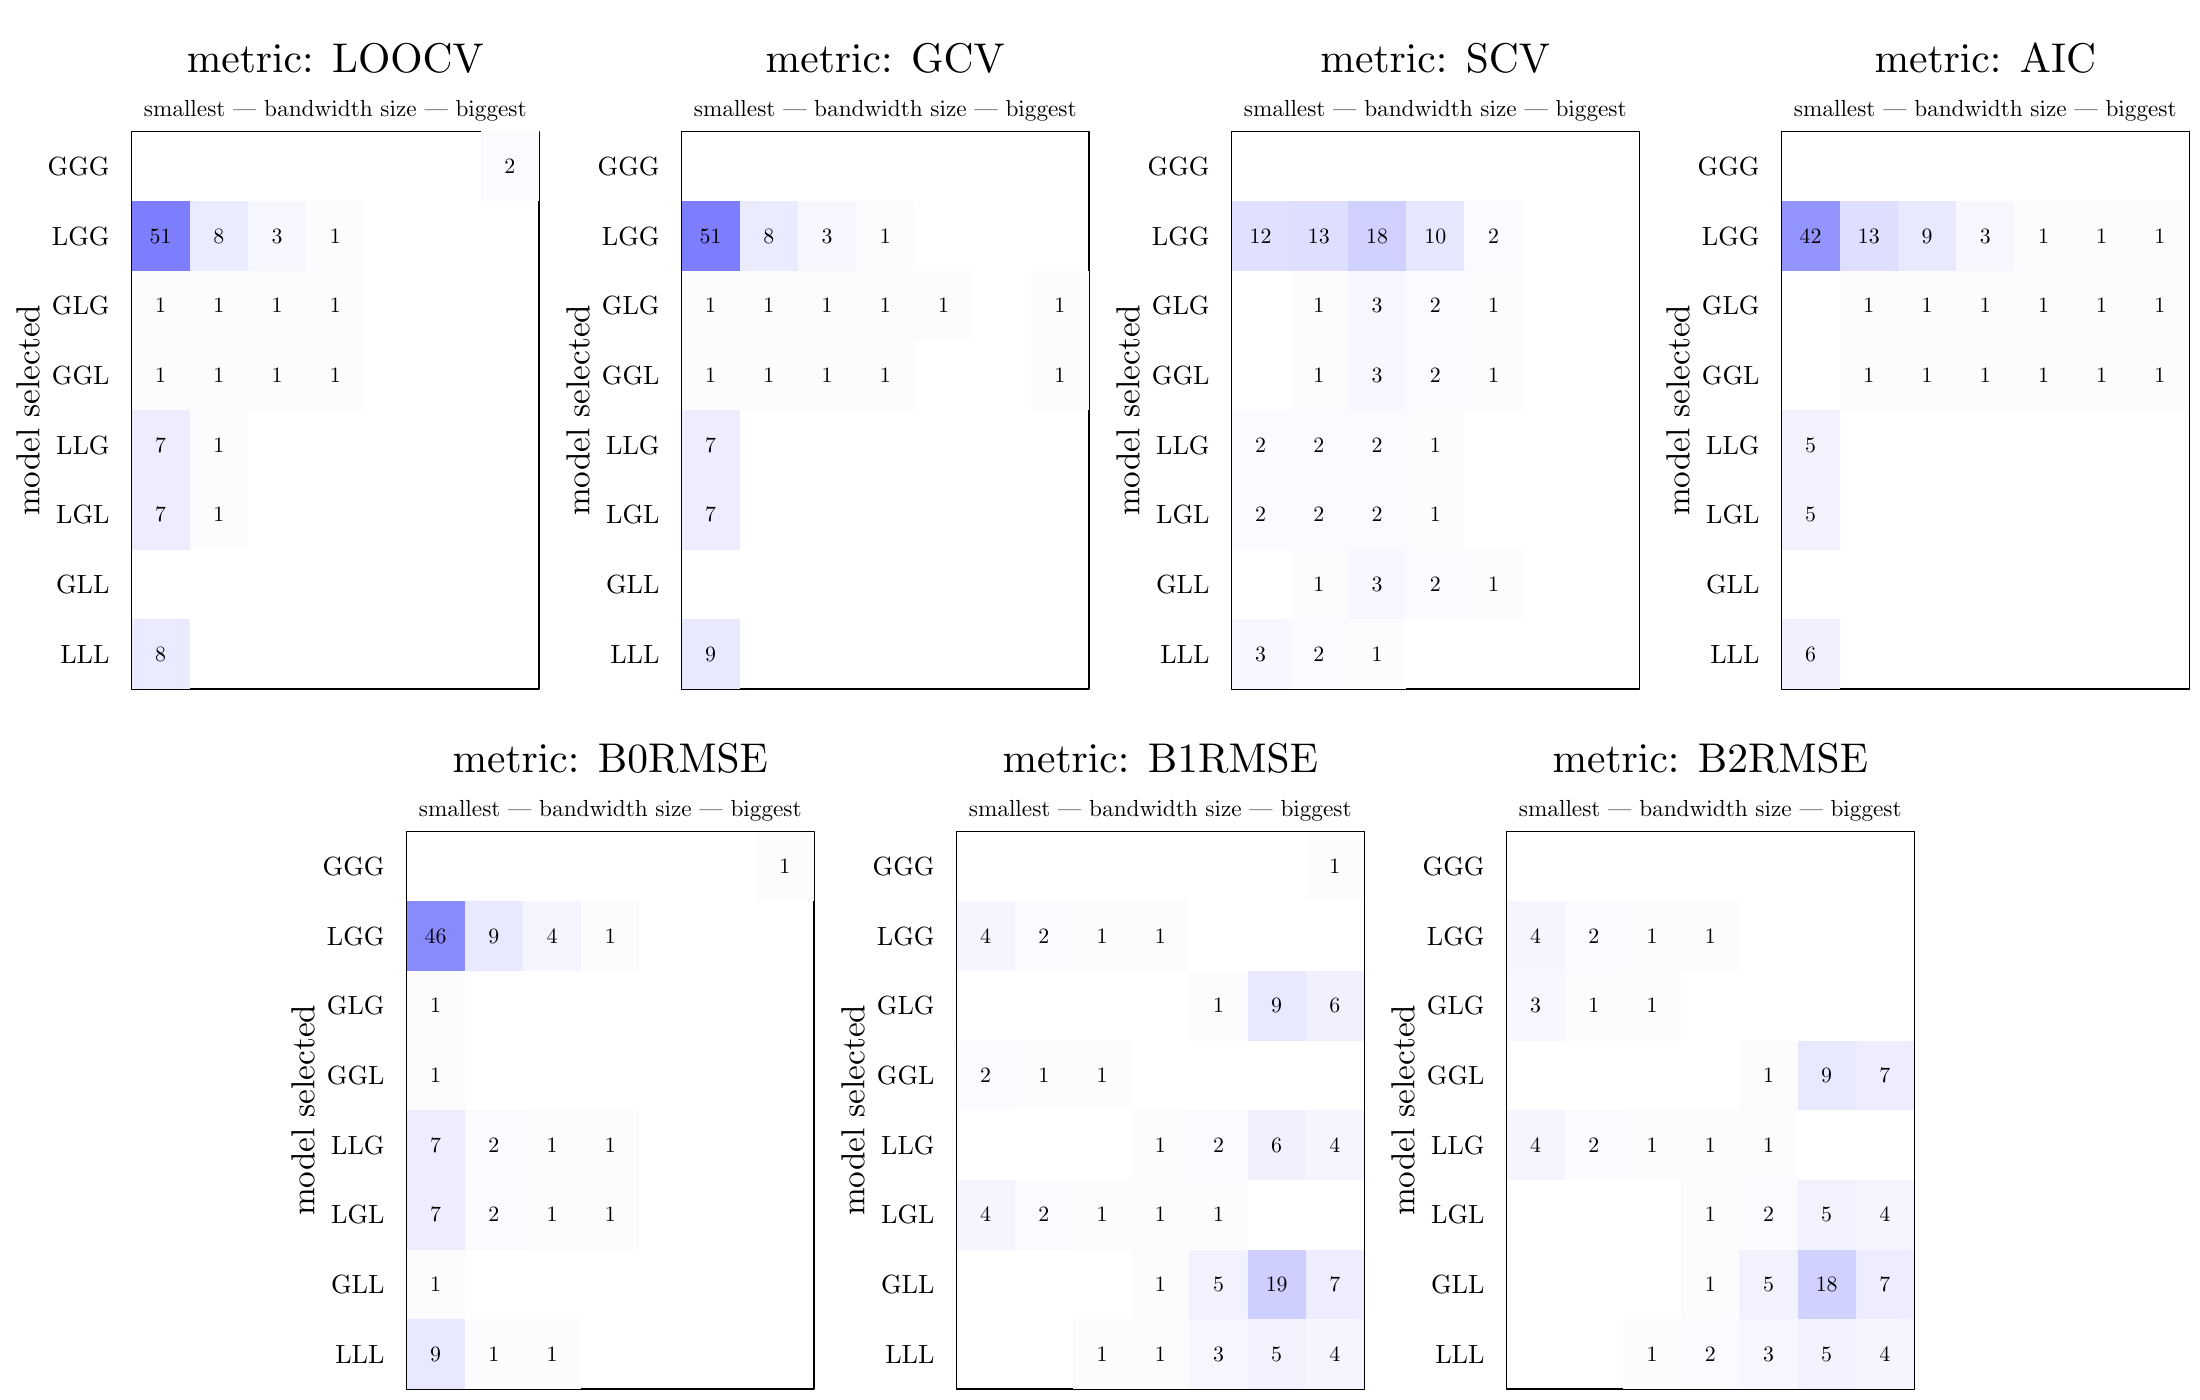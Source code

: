 % Created by tikzDevice version 0.8.1 on 2015-05-24 12:49:52
% !TEX encoding = UTF-8 Unicode
\documentclass{article}
\nonstopmode

\usepackage{tikz}

\usepackage[active,tightpage,psfixbb]{preview}

\PreviewEnvironment{pgfpicture}

\setlength\PreviewBorder{0pt}

\newcommand{\SweaveOpts}[1]{}  % do not interfere with LaTeX
\newcommand{\SweaveInput}[1]{} % because they are not real TeX commands
\newcommand{\Sexpr}[1]{}       % will only be parsed by R


%\usepackage{animate}
\usepackage[round]{natbib}
%\usepackage[nolists]{endfloat}
\usepackage[width = 5in]{geometry}
\usepackage{pdfpages, caption}
\usepackage{rotating}
\usepackage{caption, amsmath, graphicx, setspace, multirow, color, hyperref, array}
\usepackage{xcolor, colortbl}
\usepackage{arydshln}
\usepackage{caption}
\captionsetup{margin=10pt,font=small,labelfont=bf, format = hang}

\definecolor{Gray}{gray}{0.85}
\definecolor{Gray95}{gray}{0.95}
\definecolor{Gray75}{gray}{0.75}

\title{Can Conventional Measures Identify Geographically Varying Mixed Regression Relationships? A Simulation-based Analysis of Locally Weighted Regression}
\author{Aaron Swoboda}
\date{DRAFT: Do NOT Cite Without Permission}



\begin{document}

\begin{tikzpicture}[x=1pt,y=1pt]
\definecolor{fillColor}{RGB}{255,255,255}
\path[use as bounding box,fill=fillColor,fill opacity=0.00] (0,0) rectangle (794.97,505.89);
\begin{scope}
\path[clip] (  0.00,  0.00) rectangle (794.97,505.89);
\definecolor{drawColor}{RGB}{0,0,0}

\path[draw=drawColor,line width= 0.4pt,line join=round,line cap=round] ( 47.52,256.90) --
	(194.78,256.90) --
	(194.78,458.37) --
	( 47.52,458.37) --
	( 47.52,256.90);

\path[] ( 47.52,433.19) rectangle ( 68.56,458.37);
\definecolor{fillColor}{RGB}{125,125,255}

\path[fill=fillColor] ( 47.52,408.00) rectangle ( 68.56,433.19);
\definecolor{fillColor}{RGB}{252,252,255}

\path[fill=fillColor] ( 47.52,382.82) rectangle ( 68.56,408.00);

\path[fill=fillColor] ( 47.52,357.64) rectangle ( 68.56,382.82);
\definecolor{fillColor}{RGB}{237,237,255}

\path[fill=fillColor] ( 47.52,332.45) rectangle ( 68.56,357.64);

\path[fill=fillColor] ( 47.52,307.27) rectangle ( 68.56,332.45);

\path[] ( 47.52,282.09) rectangle ( 68.56,307.27);
\definecolor{fillColor}{RGB}{235,235,255}

\path[fill=fillColor] ( 47.52,256.90) rectangle ( 68.56,282.09);

\path[] ( 68.56,433.19) rectangle ( 89.59,458.37);

\path[fill=fillColor] ( 68.56,408.00) rectangle ( 89.59,433.19);
\definecolor{fillColor}{RGB}{252,252,255}

\path[fill=fillColor] ( 68.56,382.82) rectangle ( 89.59,408.00);

\path[fill=fillColor] ( 68.56,357.64) rectangle ( 89.59,382.82);

\path[fill=fillColor] ( 68.56,332.45) rectangle ( 89.59,357.64);

\path[fill=fillColor] ( 68.56,307.27) rectangle ( 89.59,332.45);

\path[] ( 68.56,282.09) rectangle ( 89.59,307.27);

\path[] ( 68.56,256.90) rectangle ( 89.59,282.09);

\path[] ( 89.59,433.19) rectangle (110.63,458.37);
\definecolor{fillColor}{RGB}{247,247,255}

\path[fill=fillColor] ( 89.59,408.00) rectangle (110.63,433.19);
\definecolor{fillColor}{RGB}{252,252,255}

\path[fill=fillColor] ( 89.59,382.82) rectangle (110.63,408.00);

\path[fill=fillColor] ( 89.59,357.64) rectangle (110.63,382.82);

\path[] ( 89.59,332.45) rectangle (110.63,357.64);

\path[] ( 89.59,307.27) rectangle (110.63,332.45);

\path[] ( 89.59,282.09) rectangle (110.63,307.27);

\path[] ( 89.59,256.90) rectangle (110.63,282.09);

\path[] (110.63,433.19) rectangle (131.67,458.37);

\path[fill=fillColor] (110.63,408.00) rectangle (131.67,433.19);

\path[fill=fillColor] (110.63,382.82) rectangle (131.67,408.00);

\path[fill=fillColor] (110.63,357.64) rectangle (131.67,382.82);

\path[] (110.63,332.45) rectangle (131.67,357.64);

\path[] (110.63,307.27) rectangle (131.67,332.45);

\path[] (110.63,282.09) rectangle (131.67,307.27);

\path[] (110.63,256.90) rectangle (131.67,282.09);

\path[] (131.67,433.19) rectangle (152.71,458.37);

\path[] (131.67,408.00) rectangle (152.71,433.19);

\path[] (131.67,382.82) rectangle (152.71,408.00);

\path[] (131.67,357.64) rectangle (152.71,382.82);

\path[] (131.67,332.45) rectangle (152.71,357.64);

\path[] (131.67,307.27) rectangle (152.71,332.45);

\path[] (131.67,282.09) rectangle (152.71,307.27);

\path[] (131.67,256.90) rectangle (152.71,282.09);

\path[] (152.71,433.19) rectangle (173.75,458.37);

\path[] (152.71,408.00) rectangle (173.75,433.19);

\path[] (152.71,382.82) rectangle (173.75,408.00);

\path[] (152.71,357.64) rectangle (173.75,382.82);

\path[] (152.71,332.45) rectangle (173.75,357.64);

\path[] (152.71,307.27) rectangle (173.75,332.45);

\path[] (152.71,282.09) rectangle (173.75,307.27);

\path[] (152.71,256.90) rectangle (173.75,282.09);
\definecolor{fillColor}{RGB}{250,250,255}

\path[fill=fillColor] (173.75,433.19) rectangle (194.78,458.37);

\path[] (173.75,408.00) rectangle (194.78,433.19);

\path[] (173.75,382.82) rectangle (194.78,408.00);

\path[] (173.75,357.64) rectangle (194.78,382.82);

\path[] (173.75,332.45) rectangle (194.78,357.64);

\path[] (173.75,307.27) rectangle (194.78,332.45);

\path[] (173.75,282.09) rectangle (194.78,307.27);

\path[] (173.75,256.90) rectangle (194.78,282.09);

\node[text=drawColor,anchor=base,inner sep=0pt, outer sep=0pt, scale=  0.79] at ( 58.04,418.05) {51};

\node[text=drawColor,anchor=base,inner sep=0pt, outer sep=0pt, scale=  0.79] at ( 58.04,392.87) {1};

\node[text=drawColor,anchor=base,inner sep=0pt, outer sep=0pt, scale=  0.79] at ( 58.04,367.69) {1};

\node[text=drawColor,anchor=base,inner sep=0pt, outer sep=0pt, scale=  0.79] at ( 58.04,342.51) {7};

\node[text=drawColor,anchor=base,inner sep=0pt, outer sep=0pt, scale=  0.79] at ( 58.04,317.32) {7};

\node[text=drawColor,anchor=base,inner sep=0pt, outer sep=0pt, scale=  0.79] at ( 58.04,266.96) {8};

\node[text=drawColor,anchor=base,inner sep=0pt, outer sep=0pt, scale=  0.79] at ( 79.08,418.05) {8};

\node[text=drawColor,anchor=base,inner sep=0pt, outer sep=0pt, scale=  0.79] at ( 79.08,392.87) {1};

\node[text=drawColor,anchor=base,inner sep=0pt, outer sep=0pt, scale=  0.79] at ( 79.08,367.69) {1};

\node[text=drawColor,anchor=base,inner sep=0pt, outer sep=0pt, scale=  0.79] at ( 79.08,342.51) {1};

\node[text=drawColor,anchor=base,inner sep=0pt, outer sep=0pt, scale=  0.79] at ( 79.08,317.32) {1};

\node[text=drawColor,anchor=base,inner sep=0pt, outer sep=0pt, scale=  0.79] at (100.11,418.05) {3};

\node[text=drawColor,anchor=base,inner sep=0pt, outer sep=0pt, scale=  0.79] at (100.11,392.87) {1};

\node[text=drawColor,anchor=base,inner sep=0pt, outer sep=0pt, scale=  0.79] at (100.11,367.69) {1};

\node[text=drawColor,anchor=base,inner sep=0pt, outer sep=0pt, scale=  0.79] at (121.15,418.05) {1};

\node[text=drawColor,anchor=base,inner sep=0pt, outer sep=0pt, scale=  0.79] at (121.15,392.87) {1};

\node[text=drawColor,anchor=base,inner sep=0pt, outer sep=0pt, scale=  0.79] at (121.15,367.69) {1};

\node[text=drawColor,anchor=base,inner sep=0pt, outer sep=0pt, scale=  0.79] at (184.26,443.24) {2};

\node[text=drawColor,anchor=base east,inner sep=0pt, outer sep=0pt, scale=  0.95] at ( 39.60,266.22) {LLL};

\node[text=drawColor,anchor=base east,inner sep=0pt, outer sep=0pt, scale=  0.95] at ( 39.60,291.41) {GLL};

\node[text=drawColor,anchor=base east,inner sep=0pt, outer sep=0pt, scale=  0.95] at ( 39.60,316.59) {LGL};

\node[text=drawColor,anchor=base east,inner sep=0pt, outer sep=0pt, scale=  0.95] at ( 39.60,341.77) {LLG};

\node[text=drawColor,anchor=base east,inner sep=0pt, outer sep=0pt, scale=  0.95] at ( 39.60,366.96) {GGL};

\node[text=drawColor,anchor=base east,inner sep=0pt, outer sep=0pt, scale=  0.95] at ( 39.60,392.14) {GLG};

\node[text=drawColor,anchor=base east,inner sep=0pt, outer sep=0pt, scale=  0.95] at ( 39.60,417.32) {LGG};

\node[text=drawColor,anchor=base east,inner sep=0pt, outer sep=0pt, scale=  0.95] at ( 39.60,442.51) {GGG};

\node[text=drawColor,rotate= 90.00,anchor=base,inner sep=0pt, outer sep=0pt, scale=  1.20] at ( 14.26,357.64) {model selected};

\node[text=drawColor,anchor=base,inner sep=0pt, outer sep=0pt, scale=  1.50] at (121.15,479.75) {metric:  LOOCV};

\node[text=drawColor,anchor=base,inner sep=0pt, outer sep=0pt, scale=  0.84] at (121.15,463.91) {smallest  ---  bandwidth size ---  biggest};
\end{scope}
\begin{scope}
\path[clip] (  0.00,  0.00) rectangle (794.97,505.89);
\definecolor{drawColor}{RGB}{0,0,0}

\path[draw=drawColor,line width= 0.4pt,line join=round,line cap=round] (246.26,256.90) --
	(393.52,256.90) --
	(393.52,458.37) --
	(246.26,458.37) --
	(246.26,256.90);

\path[] (246.26,433.19) rectangle (267.30,458.37);
\definecolor{fillColor}{RGB}{125,125,255}

\path[fill=fillColor] (246.26,408.00) rectangle (267.30,433.19);
\definecolor{fillColor}{RGB}{252,252,255}

\path[fill=fillColor] (246.26,382.82) rectangle (267.30,408.00);

\path[fill=fillColor] (246.26,357.64) rectangle (267.30,382.82);
\definecolor{fillColor}{RGB}{237,237,255}

\path[fill=fillColor] (246.26,332.45) rectangle (267.30,357.64);

\path[fill=fillColor] (246.26,307.27) rectangle (267.30,332.45);

\path[] (246.26,282.09) rectangle (267.30,307.27);
\definecolor{fillColor}{RGB}{232,232,255}

\path[fill=fillColor] (246.26,256.90) rectangle (267.30,282.09);

\path[] (267.30,433.19) rectangle (288.34,458.37);
\definecolor{fillColor}{RGB}{235,235,255}

\path[fill=fillColor] (267.30,408.00) rectangle (288.34,433.19);
\definecolor{fillColor}{RGB}{252,252,255}

\path[fill=fillColor] (267.30,382.82) rectangle (288.34,408.00);

\path[fill=fillColor] (267.30,357.64) rectangle (288.34,382.82);

\path[] (267.30,332.45) rectangle (288.34,357.64);

\path[] (267.30,307.27) rectangle (288.34,332.45);

\path[] (267.30,282.09) rectangle (288.34,307.27);

\path[] (267.30,256.90) rectangle (288.34,282.09);

\path[] (288.34,433.19) rectangle (309.38,458.37);
\definecolor{fillColor}{RGB}{247,247,255}

\path[fill=fillColor] (288.34,408.00) rectangle (309.38,433.19);
\definecolor{fillColor}{RGB}{252,252,255}

\path[fill=fillColor] (288.34,382.82) rectangle (309.38,408.00);

\path[fill=fillColor] (288.34,357.64) rectangle (309.38,382.82);

\path[] (288.34,332.45) rectangle (309.38,357.64);

\path[] (288.34,307.27) rectangle (309.38,332.45);

\path[] (288.34,282.09) rectangle (309.38,307.27);

\path[] (288.34,256.90) rectangle (309.38,282.09);

\path[] (309.38,433.19) rectangle (330.41,458.37);

\path[fill=fillColor] (309.38,408.00) rectangle (330.41,433.19);

\path[fill=fillColor] (309.38,382.82) rectangle (330.41,408.00);

\path[fill=fillColor] (309.38,357.64) rectangle (330.41,382.82);

\path[] (309.38,332.45) rectangle (330.41,357.64);

\path[] (309.38,307.27) rectangle (330.41,332.45);

\path[] (309.38,282.09) rectangle (330.41,307.27);

\path[] (309.38,256.90) rectangle (330.41,282.09);

\path[] (330.41,433.19) rectangle (351.45,458.37);

\path[] (330.41,408.00) rectangle (351.45,433.19);

\path[fill=fillColor] (330.41,382.82) rectangle (351.45,408.00);

\path[] (330.41,357.64) rectangle (351.45,382.82);

\path[] (330.41,332.45) rectangle (351.45,357.64);

\path[] (330.41,307.27) rectangle (351.45,332.45);

\path[] (330.41,282.09) rectangle (351.45,307.27);

\path[] (330.41,256.90) rectangle (351.45,282.09);

\path[] (351.45,433.19) rectangle (372.49,458.37);

\path[] (351.45,408.00) rectangle (372.49,433.19);

\path[] (351.45,382.82) rectangle (372.49,408.00);

\path[] (351.45,357.64) rectangle (372.49,382.82);

\path[] (351.45,332.45) rectangle (372.49,357.64);

\path[] (351.45,307.27) rectangle (372.49,332.45);

\path[] (351.45,282.09) rectangle (372.49,307.27);

\path[] (351.45,256.90) rectangle (372.49,282.09);

\path[] (372.49,433.19) rectangle (393.52,458.37);

\path[] (372.49,408.00) rectangle (393.52,433.19);

\path[fill=fillColor] (372.49,382.82) rectangle (393.52,408.00);

\path[fill=fillColor] (372.49,357.64) rectangle (393.52,382.82);

\path[] (372.49,332.45) rectangle (393.52,357.64);

\path[] (372.49,307.27) rectangle (393.52,332.45);

\path[] (372.49,282.09) rectangle (393.52,307.27);

\path[] (372.49,256.90) rectangle (393.52,282.09);

\node[text=drawColor,anchor=base,inner sep=0pt, outer sep=0pt, scale=  0.79] at (256.78,418.05) {51};

\node[text=drawColor,anchor=base,inner sep=0pt, outer sep=0pt, scale=  0.79] at (256.78,392.87) {1};

\node[text=drawColor,anchor=base,inner sep=0pt, outer sep=0pt, scale=  0.79] at (256.78,367.69) {1};

\node[text=drawColor,anchor=base,inner sep=0pt, outer sep=0pt, scale=  0.79] at (256.78,342.51) {7};

\node[text=drawColor,anchor=base,inner sep=0pt, outer sep=0pt, scale=  0.79] at (256.78,317.32) {7};

\node[text=drawColor,anchor=base,inner sep=0pt, outer sep=0pt, scale=  0.79] at (256.78,266.96) {9};

\node[text=drawColor,anchor=base,inner sep=0pt, outer sep=0pt, scale=  0.79] at (277.82,418.05) {8};

\node[text=drawColor,anchor=base,inner sep=0pt, outer sep=0pt, scale=  0.79] at (277.82,392.87) {1};

\node[text=drawColor,anchor=base,inner sep=0pt, outer sep=0pt, scale=  0.79] at (277.82,367.69) {1};

\node[text=drawColor,anchor=base,inner sep=0pt, outer sep=0pt, scale=  0.79] at (298.86,418.05) {3};

\node[text=drawColor,anchor=base,inner sep=0pt, outer sep=0pt, scale=  0.79] at (298.86,392.87) {1};

\node[text=drawColor,anchor=base,inner sep=0pt, outer sep=0pt, scale=  0.79] at (298.86,367.69) {1};

\node[text=drawColor,anchor=base,inner sep=0pt, outer sep=0pt, scale=  0.79] at (319.89,418.05) {1};

\node[text=drawColor,anchor=base,inner sep=0pt, outer sep=0pt, scale=  0.79] at (319.89,392.87) {1};

\node[text=drawColor,anchor=base,inner sep=0pt, outer sep=0pt, scale=  0.79] at (319.89,367.69) {1};

\node[text=drawColor,anchor=base,inner sep=0pt, outer sep=0pt, scale=  0.79] at (340.93,392.87) {1};

\node[text=drawColor,anchor=base,inner sep=0pt, outer sep=0pt, scale=  0.79] at (383.01,392.87) {1};

\node[text=drawColor,anchor=base,inner sep=0pt, outer sep=0pt, scale=  0.79] at (383.01,367.69) {1};

\node[text=drawColor,anchor=base east,inner sep=0pt, outer sep=0pt, scale=  0.95] at (238.34,266.22) {LLL};

\node[text=drawColor,anchor=base east,inner sep=0pt, outer sep=0pt, scale=  0.95] at (238.34,291.41) {GLL};

\node[text=drawColor,anchor=base east,inner sep=0pt, outer sep=0pt, scale=  0.95] at (238.34,316.59) {LGL};

\node[text=drawColor,anchor=base east,inner sep=0pt, outer sep=0pt, scale=  0.95] at (238.34,341.77) {LLG};

\node[text=drawColor,anchor=base east,inner sep=0pt, outer sep=0pt, scale=  0.95] at (238.34,366.96) {GGL};

\node[text=drawColor,anchor=base east,inner sep=0pt, outer sep=0pt, scale=  0.95] at (238.34,392.14) {GLG};

\node[text=drawColor,anchor=base east,inner sep=0pt, outer sep=0pt, scale=  0.95] at (238.34,417.32) {LGG};

\node[text=drawColor,anchor=base east,inner sep=0pt, outer sep=0pt, scale=  0.95] at (238.34,442.51) {GGG};

\node[text=drawColor,rotate= 90.00,anchor=base,inner sep=0pt, outer sep=0pt, scale=  1.20] at (213.00,357.64) {model selected};

\node[text=drawColor,anchor=base,inner sep=0pt, outer sep=0pt, scale=  1.50] at (319.89,479.75) {metric:  GCV};

\node[text=drawColor,anchor=base,inner sep=0pt, outer sep=0pt, scale=  0.84] at (319.89,463.91) {smallest  ---  bandwidth size ---  biggest};
\end{scope}
\begin{scope}
\path[clip] (  0.00,  0.00) rectangle (794.97,505.89);
\definecolor{drawColor}{RGB}{0,0,0}

\path[draw=drawColor,line width= 0.4pt,line join=round,line cap=round] (445.00,256.90) --
	(592.27,256.90) --
	(592.27,458.37) --
	(445.00,458.37) --
	(445.00,256.90);

\path[] (445.00,433.19) rectangle (466.04,458.37);
\definecolor{fillColor}{RGB}{224,224,255}

\path[fill=fillColor] (445.00,408.00) rectangle (466.04,433.19);

\path[] (445.00,382.82) rectangle (466.04,408.00);

\path[] (445.00,357.64) rectangle (466.04,382.82);
\definecolor{fillColor}{RGB}{250,250,255}

\path[fill=fillColor] (445.00,332.45) rectangle (466.04,357.64);

\path[fill=fillColor] (445.00,307.27) rectangle (466.04,332.45);

\path[] (445.00,282.09) rectangle (466.04,307.27);
\definecolor{fillColor}{RGB}{247,247,255}

\path[fill=fillColor] (445.00,256.90) rectangle (466.04,282.09);

\path[] (466.04,433.19) rectangle (487.08,458.37);
\definecolor{fillColor}{RGB}{222,222,255}

\path[fill=fillColor] (466.04,408.00) rectangle (487.08,433.19);
\definecolor{fillColor}{RGB}{252,252,255}

\path[fill=fillColor] (466.04,382.82) rectangle (487.08,408.00);

\path[fill=fillColor] (466.04,357.64) rectangle (487.08,382.82);
\definecolor{fillColor}{RGB}{250,250,255}

\path[fill=fillColor] (466.04,332.45) rectangle (487.08,357.64);

\path[fill=fillColor] (466.04,307.27) rectangle (487.08,332.45);
\definecolor{fillColor}{RGB}{252,252,255}

\path[fill=fillColor] (466.04,282.09) rectangle (487.08,307.27);
\definecolor{fillColor}{RGB}{250,250,255}

\path[fill=fillColor] (466.04,256.90) rectangle (487.08,282.09);

\path[] (487.08,433.19) rectangle (508.12,458.37);
\definecolor{fillColor}{RGB}{209,209,255}

\path[fill=fillColor] (487.08,408.00) rectangle (508.12,433.19);
\definecolor{fillColor}{RGB}{247,247,255}

\path[fill=fillColor] (487.08,382.82) rectangle (508.12,408.00);

\path[fill=fillColor] (487.08,357.64) rectangle (508.12,382.82);
\definecolor{fillColor}{RGB}{250,250,255}

\path[fill=fillColor] (487.08,332.45) rectangle (508.12,357.64);

\path[fill=fillColor] (487.08,307.27) rectangle (508.12,332.45);
\definecolor{fillColor}{RGB}{247,247,255}

\path[fill=fillColor] (487.08,282.09) rectangle (508.12,307.27);
\definecolor{fillColor}{RGB}{252,252,255}

\path[fill=fillColor] (487.08,256.90) rectangle (508.12,282.09);

\path[] (508.12,433.19) rectangle (529.15,458.37);
\definecolor{fillColor}{RGB}{230,230,255}

\path[fill=fillColor] (508.12,408.00) rectangle (529.15,433.19);
\definecolor{fillColor}{RGB}{250,250,255}

\path[fill=fillColor] (508.12,382.82) rectangle (529.15,408.00);

\path[fill=fillColor] (508.12,357.64) rectangle (529.15,382.82);
\definecolor{fillColor}{RGB}{252,252,255}

\path[fill=fillColor] (508.12,332.45) rectangle (529.15,357.64);

\path[fill=fillColor] (508.12,307.27) rectangle (529.15,332.45);
\definecolor{fillColor}{RGB}{250,250,255}

\path[fill=fillColor] (508.12,282.09) rectangle (529.15,307.27);

\path[] (508.12,256.90) rectangle (529.15,282.09);

\path[] (529.15,433.19) rectangle (550.19,458.37);

\path[fill=fillColor] (529.15,408.00) rectangle (550.19,433.19);
\definecolor{fillColor}{RGB}{252,252,255}

\path[fill=fillColor] (529.15,382.82) rectangle (550.19,408.00);

\path[fill=fillColor] (529.15,357.64) rectangle (550.19,382.82);

\path[] (529.15,332.45) rectangle (550.19,357.64);

\path[] (529.15,307.27) rectangle (550.19,332.45);

\path[fill=fillColor] (529.15,282.09) rectangle (550.19,307.27);

\path[] (529.15,256.90) rectangle (550.19,282.09);

\path[] (550.19,433.19) rectangle (571.23,458.37);

\path[] (550.19,408.00) rectangle (571.23,433.19);

\path[] (550.19,382.82) rectangle (571.23,408.00);

\path[] (550.19,357.64) rectangle (571.23,382.82);

\path[] (550.19,332.45) rectangle (571.23,357.64);

\path[] (550.19,307.27) rectangle (571.23,332.45);

\path[] (550.19,282.09) rectangle (571.23,307.27);

\path[] (550.19,256.90) rectangle (571.23,282.09);

\path[] (571.23,433.19) rectangle (592.27,458.37);

\path[] (571.23,408.00) rectangle (592.27,433.19);

\path[] (571.23,382.82) rectangle (592.27,408.00);

\path[] (571.23,357.64) rectangle (592.27,382.82);

\path[] (571.23,332.45) rectangle (592.27,357.64);

\path[] (571.23,307.27) rectangle (592.27,332.45);

\path[] (571.23,282.09) rectangle (592.27,307.27);

\path[] (571.23,256.90) rectangle (592.27,282.09);

\node[text=drawColor,anchor=base,inner sep=0pt, outer sep=0pt, scale=  0.79] at (455.52,418.05) {12};

\node[text=drawColor,anchor=base,inner sep=0pt, outer sep=0pt, scale=  0.79] at (455.52,342.51) {2};

\node[text=drawColor,anchor=base,inner sep=0pt, outer sep=0pt, scale=  0.79] at (455.52,317.32) {2};

\node[text=drawColor,anchor=base,inner sep=0pt, outer sep=0pt, scale=  0.79] at (455.52,266.96) {3};

\node[text=drawColor,anchor=base,inner sep=0pt, outer sep=0pt, scale=  0.79] at (476.56,418.05) {13};

\node[text=drawColor,anchor=base,inner sep=0pt, outer sep=0pt, scale=  0.79] at (476.56,392.87) {1};

\node[text=drawColor,anchor=base,inner sep=0pt, outer sep=0pt, scale=  0.79] at (476.56,367.69) {1};

\node[text=drawColor,anchor=base,inner sep=0pt, outer sep=0pt, scale=  0.79] at (476.56,342.51) {2};

\node[text=drawColor,anchor=base,inner sep=0pt, outer sep=0pt, scale=  0.79] at (476.56,317.32) {2};

\node[text=drawColor,anchor=base,inner sep=0pt, outer sep=0pt, scale=  0.79] at (476.56,292.14) {1};

\node[text=drawColor,anchor=base,inner sep=0pt, outer sep=0pt, scale=  0.79] at (476.56,266.96) {2};

\node[text=drawColor,anchor=base,inner sep=0pt, outer sep=0pt, scale=  0.79] at (497.60,418.05) {18};

\node[text=drawColor,anchor=base,inner sep=0pt, outer sep=0pt, scale=  0.79] at (497.60,392.87) {3};

\node[text=drawColor,anchor=base,inner sep=0pt, outer sep=0pt, scale=  0.79] at (497.60,367.69) {3};

\node[text=drawColor,anchor=base,inner sep=0pt, outer sep=0pt, scale=  0.79] at (497.60,342.51) {2};

\node[text=drawColor,anchor=base,inner sep=0pt, outer sep=0pt, scale=  0.79] at (497.60,317.32) {2};

\node[text=drawColor,anchor=base,inner sep=0pt, outer sep=0pt, scale=  0.79] at (497.60,292.14) {3};

\node[text=drawColor,anchor=base,inner sep=0pt, outer sep=0pt, scale=  0.79] at (497.60,266.96) {1};

\node[text=drawColor,anchor=base,inner sep=0pt, outer sep=0pt, scale=  0.79] at (518.64,418.05) {10};

\node[text=drawColor,anchor=base,inner sep=0pt, outer sep=0pt, scale=  0.79] at (518.64,392.87) {2};

\node[text=drawColor,anchor=base,inner sep=0pt, outer sep=0pt, scale=  0.79] at (518.64,367.69) {2};

\node[text=drawColor,anchor=base,inner sep=0pt, outer sep=0pt, scale=  0.79] at (518.64,342.51) {1};

\node[text=drawColor,anchor=base,inner sep=0pt, outer sep=0pt, scale=  0.79] at (518.64,317.32) {1};

\node[text=drawColor,anchor=base,inner sep=0pt, outer sep=0pt, scale=  0.79] at (518.64,292.14) {2};

\node[text=drawColor,anchor=base,inner sep=0pt, outer sep=0pt, scale=  0.79] at (539.67,418.05) {2};

\node[text=drawColor,anchor=base,inner sep=0pt, outer sep=0pt, scale=  0.79] at (539.67,392.87) {1};

\node[text=drawColor,anchor=base,inner sep=0pt, outer sep=0pt, scale=  0.79] at (539.67,367.69) {1};

\node[text=drawColor,anchor=base,inner sep=0pt, outer sep=0pt, scale=  0.79] at (539.67,292.14) {1};

\node[text=drawColor,anchor=base east,inner sep=0pt, outer sep=0pt, scale=  0.95] at (437.09,266.22) {LLL};

\node[text=drawColor,anchor=base east,inner sep=0pt, outer sep=0pt, scale=  0.95] at (437.09,291.41) {GLL};

\node[text=drawColor,anchor=base east,inner sep=0pt, outer sep=0pt, scale=  0.95] at (437.09,316.59) {LGL};

\node[text=drawColor,anchor=base east,inner sep=0pt, outer sep=0pt, scale=  0.95] at (437.09,341.77) {LLG};

\node[text=drawColor,anchor=base east,inner sep=0pt, outer sep=0pt, scale=  0.95] at (437.09,366.96) {GGL};

\node[text=drawColor,anchor=base east,inner sep=0pt, outer sep=0pt, scale=  0.95] at (437.09,392.14) {GLG};

\node[text=drawColor,anchor=base east,inner sep=0pt, outer sep=0pt, scale=  0.95] at (437.09,417.32) {LGG};

\node[text=drawColor,anchor=base east,inner sep=0pt, outer sep=0pt, scale=  0.95] at (437.09,442.51) {GGG};

\node[text=drawColor,rotate= 90.00,anchor=base,inner sep=0pt, outer sep=0pt, scale=  1.20] at (411.74,357.64) {model selected};

\node[text=drawColor,anchor=base,inner sep=0pt, outer sep=0pt, scale=  1.50] at (518.64,479.75) {metric:  SCV};

\node[text=drawColor,anchor=base,inner sep=0pt, outer sep=0pt, scale=  0.84] at (518.64,463.91) {smallest  ---  bandwidth size ---  biggest};
\end{scope}
\begin{scope}
\path[clip] (  0.00,  0.00) rectangle (794.97,505.89);
\definecolor{drawColor}{RGB}{0,0,0}

\path[draw=drawColor,line width= 0.4pt,line join=round,line cap=round] (643.75,256.90) --
	(791.01,256.90) --
	(791.01,458.37) --
	(643.75,458.37) --
	(643.75,256.90);

\path[] (643.75,433.19) rectangle (664.78,458.37);
\definecolor{fillColor}{RGB}{148,148,255}

\path[fill=fillColor] (643.75,408.00) rectangle (664.78,433.19);

\path[] (643.75,382.82) rectangle (664.78,408.00);

\path[] (643.75,357.64) rectangle (664.78,382.82);
\definecolor{fillColor}{RGB}{242,242,255}

\path[fill=fillColor] (643.75,332.45) rectangle (664.78,357.64);

\path[fill=fillColor] (643.75,307.27) rectangle (664.78,332.45);

\path[] (643.75,282.09) rectangle (664.78,307.27);
\definecolor{fillColor}{RGB}{240,240,255}

\path[fill=fillColor] (643.75,256.90) rectangle (664.78,282.09);

\path[] (664.78,433.19) rectangle (685.82,458.37);
\definecolor{fillColor}{RGB}{222,222,255}

\path[fill=fillColor] (664.78,408.00) rectangle (685.82,433.19);
\definecolor{fillColor}{RGB}{252,252,255}

\path[fill=fillColor] (664.78,382.82) rectangle (685.82,408.00);

\path[fill=fillColor] (664.78,357.64) rectangle (685.82,382.82);

\path[] (664.78,332.45) rectangle (685.82,357.64);

\path[] (664.78,307.27) rectangle (685.82,332.45);

\path[] (664.78,282.09) rectangle (685.82,307.27);

\path[] (664.78,256.90) rectangle (685.82,282.09);

\path[] (685.82,433.19) rectangle (706.86,458.37);
\definecolor{fillColor}{RGB}{232,232,255}

\path[fill=fillColor] (685.82,408.00) rectangle (706.86,433.19);
\definecolor{fillColor}{RGB}{252,252,255}

\path[fill=fillColor] (685.82,382.82) rectangle (706.86,408.00);

\path[fill=fillColor] (685.82,357.64) rectangle (706.86,382.82);

\path[] (685.82,332.45) rectangle (706.86,357.64);

\path[] (685.82,307.27) rectangle (706.86,332.45);

\path[] (685.82,282.09) rectangle (706.86,307.27);

\path[] (685.82,256.90) rectangle (706.86,282.09);

\path[] (706.86,433.19) rectangle (727.90,458.37);
\definecolor{fillColor}{RGB}{247,247,255}

\path[fill=fillColor] (706.86,408.00) rectangle (727.90,433.19);
\definecolor{fillColor}{RGB}{252,252,255}

\path[fill=fillColor] (706.86,382.82) rectangle (727.90,408.00);

\path[fill=fillColor] (706.86,357.64) rectangle (727.90,382.82);

\path[] (706.86,332.45) rectangle (727.90,357.64);

\path[] (706.86,307.27) rectangle (727.90,332.45);

\path[] (706.86,282.09) rectangle (727.90,307.27);

\path[] (706.86,256.90) rectangle (727.90,282.09);

\path[] (727.90,433.19) rectangle (748.93,458.37);

\path[fill=fillColor] (727.90,408.00) rectangle (748.93,433.19);

\path[fill=fillColor] (727.90,382.82) rectangle (748.93,408.00);

\path[fill=fillColor] (727.90,357.64) rectangle (748.93,382.82);

\path[] (727.90,332.45) rectangle (748.93,357.64);

\path[] (727.90,307.27) rectangle (748.93,332.45);

\path[] (727.90,282.09) rectangle (748.93,307.27);

\path[] (727.90,256.90) rectangle (748.93,282.09);

\path[] (748.93,433.19) rectangle (769.97,458.37);

\path[fill=fillColor] (748.93,408.00) rectangle (769.97,433.19);

\path[fill=fillColor] (748.93,382.82) rectangle (769.97,408.00);

\path[fill=fillColor] (748.93,357.64) rectangle (769.97,382.82);

\path[] (748.93,332.45) rectangle (769.97,357.64);

\path[] (748.93,307.27) rectangle (769.97,332.45);

\path[] (748.93,282.09) rectangle (769.97,307.27);

\path[] (748.93,256.90) rectangle (769.97,282.09);

\path[] (769.97,433.19) rectangle (791.01,458.37);

\path[fill=fillColor] (769.97,408.00) rectangle (791.01,433.19);

\path[fill=fillColor] (769.97,382.82) rectangle (791.01,408.00);

\path[fill=fillColor] (769.97,357.64) rectangle (791.01,382.82);

\path[] (769.97,332.45) rectangle (791.01,357.64);

\path[] (769.97,307.27) rectangle (791.01,332.45);

\path[] (769.97,282.09) rectangle (791.01,307.27);

\path[] (769.97,256.90) rectangle (791.01,282.09);

\node[text=drawColor,anchor=base,inner sep=0pt, outer sep=0pt, scale=  0.79] at (654.27,418.05) {42};

\node[text=drawColor,anchor=base,inner sep=0pt, outer sep=0pt, scale=  0.79] at (654.27,342.51) {5};

\node[text=drawColor,anchor=base,inner sep=0pt, outer sep=0pt, scale=  0.79] at (654.27,317.32) {5};

\node[text=drawColor,anchor=base,inner sep=0pt, outer sep=0pt, scale=  0.79] at (654.27,266.96) {6};

\node[text=drawColor,anchor=base,inner sep=0pt, outer sep=0pt, scale=  0.79] at (675.30,418.05) {13};

\node[text=drawColor,anchor=base,inner sep=0pt, outer sep=0pt, scale=  0.79] at (675.30,392.87) {1};

\node[text=drawColor,anchor=base,inner sep=0pt, outer sep=0pt, scale=  0.79] at (675.30,367.69) {1};

\node[text=drawColor,anchor=base,inner sep=0pt, outer sep=0pt, scale=  0.79] at (696.34,418.05) {9};

\node[text=drawColor,anchor=base,inner sep=0pt, outer sep=0pt, scale=  0.79] at (696.34,392.87) {1};

\node[text=drawColor,anchor=base,inner sep=0pt, outer sep=0pt, scale=  0.79] at (696.34,367.69) {1};

\node[text=drawColor,anchor=base,inner sep=0pt, outer sep=0pt, scale=  0.79] at (717.38,418.05) {3};

\node[text=drawColor,anchor=base,inner sep=0pt, outer sep=0pt, scale=  0.79] at (717.38,392.87) {1};

\node[text=drawColor,anchor=base,inner sep=0pt, outer sep=0pt, scale=  0.79] at (717.38,367.69) {1};

\node[text=drawColor,anchor=base,inner sep=0pt, outer sep=0pt, scale=  0.79] at (738.42,418.05) {1};

\node[text=drawColor,anchor=base,inner sep=0pt, outer sep=0pt, scale=  0.79] at (738.42,392.87) {1};

\node[text=drawColor,anchor=base,inner sep=0pt, outer sep=0pt, scale=  0.79] at (738.42,367.69) {1};

\node[text=drawColor,anchor=base,inner sep=0pt, outer sep=0pt, scale=  0.79] at (759.45,418.05) {1};

\node[text=drawColor,anchor=base,inner sep=0pt, outer sep=0pt, scale=  0.79] at (759.45,392.87) {1};

\node[text=drawColor,anchor=base,inner sep=0pt, outer sep=0pt, scale=  0.79] at (759.45,367.69) {1};

\node[text=drawColor,anchor=base,inner sep=0pt, outer sep=0pt, scale=  0.79] at (780.49,418.05) {1};

\node[text=drawColor,anchor=base,inner sep=0pt, outer sep=0pt, scale=  0.79] at (780.49,392.87) {1};

\node[text=drawColor,anchor=base,inner sep=0pt, outer sep=0pt, scale=  0.79] at (780.49,367.69) {1};

\node[text=drawColor,anchor=base east,inner sep=0pt, outer sep=0pt, scale=  0.95] at (635.83,266.22) {LLL};

\node[text=drawColor,anchor=base east,inner sep=0pt, outer sep=0pt, scale=  0.95] at (635.83,291.41) {GLL};

\node[text=drawColor,anchor=base east,inner sep=0pt, outer sep=0pt, scale=  0.95] at (635.83,316.59) {LGL};

\node[text=drawColor,anchor=base east,inner sep=0pt, outer sep=0pt, scale=  0.95] at (635.83,341.77) {LLG};

\node[text=drawColor,anchor=base east,inner sep=0pt, outer sep=0pt, scale=  0.95] at (635.83,366.96) {GGL};

\node[text=drawColor,anchor=base east,inner sep=0pt, outer sep=0pt, scale=  0.95] at (635.83,392.14) {GLG};

\node[text=drawColor,anchor=base east,inner sep=0pt, outer sep=0pt, scale=  0.95] at (635.83,417.32) {LGG};

\node[text=drawColor,anchor=base east,inner sep=0pt, outer sep=0pt, scale=  0.95] at (635.83,442.51) {GGG};

\node[text=drawColor,rotate= 90.00,anchor=base,inner sep=0pt, outer sep=0pt, scale=  1.20] at (610.48,357.64) {model selected};

\node[text=drawColor,anchor=base,inner sep=0pt, outer sep=0pt, scale=  1.50] at (717.38,479.75) {metric:  AIC};

\node[text=drawColor,anchor=base,inner sep=0pt, outer sep=0pt, scale=  0.84] at (717.38,463.91) {smallest  ---  bandwidth size ---  biggest};
\end{scope}
\begin{scope}
\path[clip] (  0.00,  0.00) rectangle (794.97,505.89);
\definecolor{drawColor}{RGB}{0,0,0}

\path[draw=drawColor,line width= 0.4pt,line join=round,line cap=round] (146.89,  3.96) --
	(294.15,  3.96) --
	(294.15,205.42) --
	(146.89,205.42) --
	(146.89,  3.96);

\path[] (146.89,180.24) rectangle (167.93,205.42);
\definecolor{fillColor}{RGB}{138,138,255}

\path[fill=fillColor] (146.89,155.06) rectangle (167.93,180.24);
\definecolor{fillColor}{RGB}{252,252,255}

\path[fill=fillColor] (146.89,129.88) rectangle (167.93,155.06);

\path[fill=fillColor] (146.89,104.69) rectangle (167.93,129.88);
\definecolor{fillColor}{RGB}{237,237,255}

\path[fill=fillColor] (146.89, 79.51) rectangle (167.93,104.69);

\path[fill=fillColor] (146.89, 54.33) rectangle (167.93, 79.51);
\definecolor{fillColor}{RGB}{252,252,255}

\path[fill=fillColor] (146.89, 29.14) rectangle (167.93, 54.33);
\definecolor{fillColor}{RGB}{232,232,255}

\path[fill=fillColor] (146.89,  3.96) rectangle (167.93, 29.14);

\path[] (167.93,180.24) rectangle (188.97,205.42);

\path[fill=fillColor] (167.93,155.06) rectangle (188.97,180.24);

\path[] (167.93,129.88) rectangle (188.97,155.06);

\path[] (167.93,104.69) rectangle (188.97,129.88);
\definecolor{fillColor}{RGB}{250,250,255}

\path[fill=fillColor] (167.93, 79.51) rectangle (188.97,104.69);

\path[fill=fillColor] (167.93, 54.33) rectangle (188.97, 79.51);

\path[] (167.93, 29.14) rectangle (188.97, 54.33);
\definecolor{fillColor}{RGB}{252,252,255}

\path[fill=fillColor] (167.93,  3.96) rectangle (188.97, 29.14);

\path[] (188.97,180.24) rectangle (210.00,205.42);
\definecolor{fillColor}{RGB}{245,245,255}

\path[fill=fillColor] (188.97,155.06) rectangle (210.00,180.24);

\path[] (188.97,129.88) rectangle (210.00,155.06);

\path[] (188.97,104.69) rectangle (210.00,129.88);
\definecolor{fillColor}{RGB}{252,252,255}

\path[fill=fillColor] (188.97, 79.51) rectangle (210.00,104.69);

\path[fill=fillColor] (188.97, 54.33) rectangle (210.00, 79.51);

\path[] (188.97, 29.14) rectangle (210.00, 54.33);

\path[fill=fillColor] (188.97,  3.96) rectangle (210.00, 29.14);

\path[] (210.00,180.24) rectangle (231.04,205.42);

\path[fill=fillColor] (210.00,155.06) rectangle (231.04,180.24);

\path[] (210.00,129.88) rectangle (231.04,155.06);

\path[] (210.00,104.69) rectangle (231.04,129.88);

\path[fill=fillColor] (210.00, 79.51) rectangle (231.04,104.69);

\path[fill=fillColor] (210.00, 54.33) rectangle (231.04, 79.51);

\path[] (210.00, 29.14) rectangle (231.04, 54.33);

\path[] (210.00,  3.96) rectangle (231.04, 29.14);

\path[] (231.04,180.24) rectangle (252.08,205.42);

\path[] (231.04,155.06) rectangle (252.08,180.24);

\path[] (231.04,129.88) rectangle (252.08,155.06);

\path[] (231.04,104.69) rectangle (252.08,129.88);

\path[] (231.04, 79.51) rectangle (252.08,104.69);

\path[] (231.04, 54.33) rectangle (252.08, 79.51);

\path[] (231.04, 29.14) rectangle (252.08, 54.33);

\path[] (231.04,  3.96) rectangle (252.08, 29.14);

\path[] (252.08,180.24) rectangle (273.12,205.42);

\path[] (252.08,155.06) rectangle (273.12,180.24);

\path[] (252.08,129.88) rectangle (273.12,155.06);

\path[] (252.08,104.69) rectangle (273.12,129.88);

\path[] (252.08, 79.51) rectangle (273.12,104.69);

\path[] (252.08, 54.33) rectangle (273.12, 79.51);

\path[] (252.08, 29.14) rectangle (273.12, 54.33);

\path[] (252.08,  3.96) rectangle (273.12, 29.14);

\path[fill=fillColor] (273.12,180.24) rectangle (294.15,205.42);

\path[] (273.12,155.06) rectangle (294.15,180.24);

\path[] (273.12,129.88) rectangle (294.15,155.06);

\path[] (273.12,104.69) rectangle (294.15,129.88);

\path[] (273.12, 79.51) rectangle (294.15,104.69);

\path[] (273.12, 54.33) rectangle (294.15, 79.51);

\path[] (273.12, 29.14) rectangle (294.15, 54.33);

\path[] (273.12,  3.96) rectangle (294.15, 29.14);

\node[text=drawColor,anchor=base,inner sep=0pt, outer sep=0pt, scale=  0.79] at (157.41,165.11) {46};

\node[text=drawColor,anchor=base,inner sep=0pt, outer sep=0pt, scale=  0.79] at (157.41,139.93) {1};

\node[text=drawColor,anchor=base,inner sep=0pt, outer sep=0pt, scale=  0.79] at (157.41,114.74) {1};

\node[text=drawColor,anchor=base,inner sep=0pt, outer sep=0pt, scale=  0.79] at (157.41, 89.56) {7};

\node[text=drawColor,anchor=base,inner sep=0pt, outer sep=0pt, scale=  0.79] at (157.41, 64.38) {7};

\node[text=drawColor,anchor=base,inner sep=0pt, outer sep=0pt, scale=  0.79] at (157.41, 39.19) {1};

\node[text=drawColor,anchor=base,inner sep=0pt, outer sep=0pt, scale=  0.79] at (157.41, 14.01) {9};

\node[text=drawColor,anchor=base,inner sep=0pt, outer sep=0pt, scale=  0.79] at (178.45,165.11) {9};

\node[text=drawColor,anchor=base,inner sep=0pt, outer sep=0pt, scale=  0.79] at (178.45, 89.56) {2};

\node[text=drawColor,anchor=base,inner sep=0pt, outer sep=0pt, scale=  0.79] at (178.45, 64.38) {2};

\node[text=drawColor,anchor=base,inner sep=0pt, outer sep=0pt, scale=  0.79] at (178.45, 14.01) {1};

\node[text=drawColor,anchor=base,inner sep=0pt, outer sep=0pt, scale=  0.79] at (199.49,165.11) {4};

\node[text=drawColor,anchor=base,inner sep=0pt, outer sep=0pt, scale=  0.79] at (199.49, 89.56) {1};

\node[text=drawColor,anchor=base,inner sep=0pt, outer sep=0pt, scale=  0.79] at (199.49, 64.38) {1};

\node[text=drawColor,anchor=base,inner sep=0pt, outer sep=0pt, scale=  0.79] at (199.49, 14.01) {1};

\node[text=drawColor,anchor=base,inner sep=0pt, outer sep=0pt, scale=  0.79] at (220.52,165.11) {1};

\node[text=drawColor,anchor=base,inner sep=0pt, outer sep=0pt, scale=  0.79] at (220.52, 89.56) {1};

\node[text=drawColor,anchor=base,inner sep=0pt, outer sep=0pt, scale=  0.79] at (220.52, 64.38) {1};

\node[text=drawColor,anchor=base,inner sep=0pt, outer sep=0pt, scale=  0.79] at (283.64,190.29) {1};

\node[text=drawColor,anchor=base east,inner sep=0pt, outer sep=0pt, scale=  0.95] at (138.97, 13.28) {LLL};

\node[text=drawColor,anchor=base east,inner sep=0pt, outer sep=0pt, scale=  0.95] at (138.97, 38.46) {GLL};

\node[text=drawColor,anchor=base east,inner sep=0pt, outer sep=0pt, scale=  0.95] at (138.97, 63.65) {LGL};

\node[text=drawColor,anchor=base east,inner sep=0pt, outer sep=0pt, scale=  0.95] at (138.97, 88.83) {LLG};

\node[text=drawColor,anchor=base east,inner sep=0pt, outer sep=0pt, scale=  0.95] at (138.97,114.01) {GGL};

\node[text=drawColor,anchor=base east,inner sep=0pt, outer sep=0pt, scale=  0.95] at (138.97,139.19) {GLG};

\node[text=drawColor,anchor=base east,inner sep=0pt, outer sep=0pt, scale=  0.95] at (138.97,164.38) {LGG};

\node[text=drawColor,anchor=base east,inner sep=0pt, outer sep=0pt, scale=  0.95] at (138.97,189.56) {GGG};

\node[text=drawColor,rotate= 90.00,anchor=base,inner sep=0pt, outer sep=0pt, scale=  1.20] at (113.63,104.69) {model selected};

\node[text=drawColor,anchor=base,inner sep=0pt, outer sep=0pt, scale=  1.50] at (220.52,226.81) {metric:  B0RMSE};

\node[text=drawColor,anchor=base,inner sep=0pt, outer sep=0pt, scale=  0.84] at (220.52,210.97) {smallest  ---  bandwidth size ---  biggest};
\end{scope}
\begin{scope}
\path[clip] (  0.00,  0.00) rectangle (794.97,505.89);
\definecolor{drawColor}{RGB}{0,0,0}

\path[draw=drawColor,line width= 0.4pt,line join=round,line cap=round] (345.63,  3.96) --
	(492.90,  3.96) --
	(492.90,205.42) --
	(345.63,205.42) --
	(345.63,  3.96);

\path[] (345.63,180.24) rectangle (366.67,205.42);
\definecolor{fillColor}{RGB}{245,245,255}

\path[fill=fillColor] (345.63,155.06) rectangle (366.67,180.24);

\path[] (345.63,129.88) rectangle (366.67,155.06);
\definecolor{fillColor}{RGB}{250,250,255}

\path[fill=fillColor] (345.63,104.69) rectangle (366.67,129.88);

\path[] (345.63, 79.51) rectangle (366.67,104.69);
\definecolor{fillColor}{RGB}{245,245,255}

\path[fill=fillColor] (345.63, 54.33) rectangle (366.67, 79.51);

\path[] (345.63, 29.14) rectangle (366.67, 54.33);

\path[] (345.63,  3.96) rectangle (366.67, 29.14);

\path[] (366.67,180.24) rectangle (387.71,205.42);
\definecolor{fillColor}{RGB}{250,250,255}

\path[fill=fillColor] (366.67,155.06) rectangle (387.71,180.24);

\path[] (366.67,129.88) rectangle (387.71,155.06);
\definecolor{fillColor}{RGB}{252,252,255}

\path[fill=fillColor] (366.67,104.69) rectangle (387.71,129.88);

\path[] (366.67, 79.51) rectangle (387.71,104.69);
\definecolor{fillColor}{RGB}{250,250,255}

\path[fill=fillColor] (366.67, 54.33) rectangle (387.71, 79.51);

\path[] (366.67, 29.14) rectangle (387.71, 54.33);

\path[] (366.67,  3.96) rectangle (387.71, 29.14);

\path[] (387.71,180.24) rectangle (408.75,205.42);
\definecolor{fillColor}{RGB}{252,252,255}

\path[fill=fillColor] (387.71,155.06) rectangle (408.75,180.24);

\path[] (387.71,129.88) rectangle (408.75,155.06);

\path[fill=fillColor] (387.71,104.69) rectangle (408.75,129.88);

\path[] (387.71, 79.51) rectangle (408.75,104.69);

\path[fill=fillColor] (387.71, 54.33) rectangle (408.75, 79.51);

\path[] (387.71, 29.14) rectangle (408.75, 54.33);

\path[fill=fillColor] (387.71,  3.96) rectangle (408.75, 29.14);

\path[] (408.75,180.24) rectangle (429.78,205.42);

\path[fill=fillColor] (408.75,155.06) rectangle (429.78,180.24);

\path[] (408.75,129.88) rectangle (429.78,155.06);

\path[] (408.75,104.69) rectangle (429.78,129.88);

\path[fill=fillColor] (408.75, 79.51) rectangle (429.78,104.69);

\path[fill=fillColor] (408.75, 54.33) rectangle (429.78, 79.51);

\path[fill=fillColor] (408.75, 29.14) rectangle (429.78, 54.33);

\path[fill=fillColor] (408.75,  3.96) rectangle (429.78, 29.14);

\path[] (429.78,180.24) rectangle (450.82,205.42);

\path[] (429.78,155.06) rectangle (450.82,180.24);

\path[fill=fillColor] (429.78,129.88) rectangle (450.82,155.06);

\path[] (429.78,104.69) rectangle (450.82,129.88);
\definecolor{fillColor}{RGB}{250,250,255}

\path[fill=fillColor] (429.78, 79.51) rectangle (450.82,104.69);
\definecolor{fillColor}{RGB}{252,252,255}

\path[fill=fillColor] (429.78, 54.33) rectangle (450.82, 79.51);
\definecolor{fillColor}{RGB}{242,242,255}

\path[fill=fillColor] (429.78, 29.14) rectangle (450.82, 54.33);
\definecolor{fillColor}{RGB}{247,247,255}

\path[fill=fillColor] (429.78,  3.96) rectangle (450.82, 29.14);

\path[] (450.82,180.24) rectangle (471.86,205.42);

\path[] (450.82,155.06) rectangle (471.86,180.24);
\definecolor{fillColor}{RGB}{232,232,255}

\path[fill=fillColor] (450.82,129.88) rectangle (471.86,155.06);

\path[] (450.82,104.69) rectangle (471.86,129.88);
\definecolor{fillColor}{RGB}{240,240,255}

\path[fill=fillColor] (450.82, 79.51) rectangle (471.86,104.69);

\path[] (450.82, 54.33) rectangle (471.86, 79.51);
\definecolor{fillColor}{RGB}{207,207,255}

\path[fill=fillColor] (450.82, 29.14) rectangle (471.86, 54.33);
\definecolor{fillColor}{RGB}{242,242,255}

\path[fill=fillColor] (450.82,  3.96) rectangle (471.86, 29.14);
\definecolor{fillColor}{RGB}{252,252,255}

\path[fill=fillColor] (471.86,180.24) rectangle (492.90,205.42);

\path[] (471.86,155.06) rectangle (492.90,180.24);
\definecolor{fillColor}{RGB}{240,240,255}

\path[fill=fillColor] (471.86,129.88) rectangle (492.90,155.06);

\path[] (471.86,104.69) rectangle (492.90,129.88);
\definecolor{fillColor}{RGB}{245,245,255}

\path[fill=fillColor] (471.86, 79.51) rectangle (492.90,104.69);

\path[] (471.86, 54.33) rectangle (492.90, 79.51);
\definecolor{fillColor}{RGB}{237,237,255}

\path[fill=fillColor] (471.86, 29.14) rectangle (492.90, 54.33);
\definecolor{fillColor}{RGB}{245,245,255}

\path[fill=fillColor] (471.86,  3.96) rectangle (492.90, 29.14);

\node[text=drawColor,anchor=base,inner sep=0pt, outer sep=0pt, scale=  0.79] at (356.15,165.11) {4};

\node[text=drawColor,anchor=base,inner sep=0pt, outer sep=0pt, scale=  0.79] at (356.15,114.74) {2};

\node[text=drawColor,anchor=base,inner sep=0pt, outer sep=0pt, scale=  0.79] at (356.15, 64.38) {4};

\node[text=drawColor,anchor=base,inner sep=0pt, outer sep=0pt, scale=  0.79] at (377.19,165.11) {2};

\node[text=drawColor,anchor=base,inner sep=0pt, outer sep=0pt, scale=  0.79] at (377.19,114.74) {1};

\node[text=drawColor,anchor=base,inner sep=0pt, outer sep=0pt, scale=  0.79] at (377.19, 64.38) {2};

\node[text=drawColor,anchor=base,inner sep=0pt, outer sep=0pt, scale=  0.79] at (398.23,165.11) {1};

\node[text=drawColor,anchor=base,inner sep=0pt, outer sep=0pt, scale=  0.79] at (398.23,114.74) {1};

\node[text=drawColor,anchor=base,inner sep=0pt, outer sep=0pt, scale=  0.79] at (398.23, 64.38) {1};

\node[text=drawColor,anchor=base,inner sep=0pt, outer sep=0pt, scale=  0.79] at (398.23, 14.01) {1};

\node[text=drawColor,anchor=base,inner sep=0pt, outer sep=0pt, scale=  0.79] at (419.26,165.11) {1};

\node[text=drawColor,anchor=base,inner sep=0pt, outer sep=0pt, scale=  0.79] at (419.26, 89.56) {1};

\node[text=drawColor,anchor=base,inner sep=0pt, outer sep=0pt, scale=  0.79] at (419.26, 64.38) {1};

\node[text=drawColor,anchor=base,inner sep=0pt, outer sep=0pt, scale=  0.79] at (419.26, 39.19) {1};

\node[text=drawColor,anchor=base,inner sep=0pt, outer sep=0pt, scale=  0.79] at (419.26, 14.01) {1};

\node[text=drawColor,anchor=base,inner sep=0pt, outer sep=0pt, scale=  0.79] at (440.30,139.93) {1};

\node[text=drawColor,anchor=base,inner sep=0pt, outer sep=0pt, scale=  0.79] at (440.30, 89.56) {2};

\node[text=drawColor,anchor=base,inner sep=0pt, outer sep=0pt, scale=  0.79] at (440.30, 64.38) {1};

\node[text=drawColor,anchor=base,inner sep=0pt, outer sep=0pt, scale=  0.79] at (440.30, 39.19) {5};

\node[text=drawColor,anchor=base,inner sep=0pt, outer sep=0pt, scale=  0.79] at (440.30, 14.01) {3};

\node[text=drawColor,anchor=base,inner sep=0pt, outer sep=0pt, scale=  0.79] at (461.34,139.93) {9};

\node[text=drawColor,anchor=base,inner sep=0pt, outer sep=0pt, scale=  0.79] at (461.34, 89.56) {6};

\node[text=drawColor,anchor=base,inner sep=0pt, outer sep=0pt, scale=  0.79] at (461.34, 39.19) {19};

\node[text=drawColor,anchor=base,inner sep=0pt, outer sep=0pt, scale=  0.79] at (461.34, 14.01) {5};

\node[text=drawColor,anchor=base,inner sep=0pt, outer sep=0pt, scale=  0.79] at (482.38,190.29) {1};

\node[text=drawColor,anchor=base,inner sep=0pt, outer sep=0pt, scale=  0.79] at (482.38,139.93) {6};

\node[text=drawColor,anchor=base,inner sep=0pt, outer sep=0pt, scale=  0.79] at (482.38, 89.56) {4};

\node[text=drawColor,anchor=base,inner sep=0pt, outer sep=0pt, scale=  0.79] at (482.38, 39.19) {7};

\node[text=drawColor,anchor=base,inner sep=0pt, outer sep=0pt, scale=  0.79] at (482.38, 14.01) {4};

\node[text=drawColor,anchor=base east,inner sep=0pt, outer sep=0pt, scale=  0.95] at (337.71, 13.28) {LLL};

\node[text=drawColor,anchor=base east,inner sep=0pt, outer sep=0pt, scale=  0.95] at (337.71, 38.46) {GLL};

\node[text=drawColor,anchor=base east,inner sep=0pt, outer sep=0pt, scale=  0.95] at (337.71, 63.65) {LGL};

\node[text=drawColor,anchor=base east,inner sep=0pt, outer sep=0pt, scale=  0.95] at (337.71, 88.83) {LLG};

\node[text=drawColor,anchor=base east,inner sep=0pt, outer sep=0pt, scale=  0.95] at (337.71,114.01) {GGL};

\node[text=drawColor,anchor=base east,inner sep=0pt, outer sep=0pt, scale=  0.95] at (337.71,139.19) {GLG};

\node[text=drawColor,anchor=base east,inner sep=0pt, outer sep=0pt, scale=  0.95] at (337.71,164.38) {LGG};

\node[text=drawColor,anchor=base east,inner sep=0pt, outer sep=0pt, scale=  0.95] at (337.71,189.56) {GGG};

\node[text=drawColor,rotate= 90.00,anchor=base,inner sep=0pt, outer sep=0pt, scale=  1.20] at (312.37,104.69) {model selected};

\node[text=drawColor,anchor=base,inner sep=0pt, outer sep=0pt, scale=  1.50] at (419.26,226.81) {metric:  B1RMSE};

\node[text=drawColor,anchor=base,inner sep=0pt, outer sep=0pt, scale=  0.84] at (419.26,210.97) {smallest  ---  bandwidth size ---  biggest};
\end{scope}
\begin{scope}
\path[clip] (  0.00,  0.00) rectangle (794.97,505.89);
\definecolor{drawColor}{RGB}{0,0,0}

\path[draw=drawColor,line width= 0.4pt,line join=round,line cap=round] (544.38,  3.96) --
	(691.64,  3.96) --
	(691.64,205.42) --
	(544.38,205.42) --
	(544.38,  3.96);

\path[] (544.38,180.24) rectangle (565.41,205.42);
\definecolor{fillColor}{RGB}{245,245,255}

\path[fill=fillColor] (544.38,155.06) rectangle (565.41,180.24);
\definecolor{fillColor}{RGB}{247,247,255}

\path[fill=fillColor] (544.38,129.88) rectangle (565.41,155.06);

\path[] (544.38,104.69) rectangle (565.41,129.88);
\definecolor{fillColor}{RGB}{245,245,255}

\path[fill=fillColor] (544.38, 79.51) rectangle (565.41,104.69);

\path[] (544.38, 54.33) rectangle (565.41, 79.51);

\path[] (544.38, 29.14) rectangle (565.41, 54.33);

\path[] (544.38,  3.96) rectangle (565.41, 29.14);

\path[] (565.41,180.24) rectangle (586.45,205.42);
\definecolor{fillColor}{RGB}{250,250,255}

\path[fill=fillColor] (565.41,155.06) rectangle (586.45,180.24);
\definecolor{fillColor}{RGB}{252,252,255}

\path[fill=fillColor] (565.41,129.88) rectangle (586.45,155.06);

\path[] (565.41,104.69) rectangle (586.45,129.88);
\definecolor{fillColor}{RGB}{250,250,255}

\path[fill=fillColor] (565.41, 79.51) rectangle (586.45,104.69);

\path[] (565.41, 54.33) rectangle (586.45, 79.51);

\path[] (565.41, 29.14) rectangle (586.45, 54.33);

\path[] (565.41,  3.96) rectangle (586.45, 29.14);

\path[] (586.45,180.24) rectangle (607.49,205.42);
\definecolor{fillColor}{RGB}{252,252,255}

\path[fill=fillColor] (586.45,155.06) rectangle (607.49,180.24);

\path[fill=fillColor] (586.45,129.88) rectangle (607.49,155.06);

\path[] (586.45,104.69) rectangle (607.49,129.88);

\path[fill=fillColor] (586.45, 79.51) rectangle (607.49,104.69);

\path[] (586.45, 54.33) rectangle (607.49, 79.51);

\path[] (586.45, 29.14) rectangle (607.49, 54.33);

\path[fill=fillColor] (586.45,  3.96) rectangle (607.49, 29.14);

\path[] (607.49,180.24) rectangle (628.53,205.42);

\path[fill=fillColor] (607.49,155.06) rectangle (628.53,180.24);

\path[] (607.49,129.88) rectangle (628.53,155.06);

\path[] (607.49,104.69) rectangle (628.53,129.88);

\path[fill=fillColor] (607.49, 79.51) rectangle (628.53,104.69);

\path[fill=fillColor] (607.49, 54.33) rectangle (628.53, 79.51);

\path[fill=fillColor] (607.49, 29.14) rectangle (628.53, 54.33);
\definecolor{fillColor}{RGB}{250,250,255}

\path[fill=fillColor] (607.49,  3.96) rectangle (628.53, 29.14);

\path[] (628.53,180.24) rectangle (649.56,205.42);

\path[] (628.53,155.06) rectangle (649.56,180.24);

\path[] (628.53,129.88) rectangle (649.56,155.06);
\definecolor{fillColor}{RGB}{252,252,255}

\path[fill=fillColor] (628.53,104.69) rectangle (649.56,129.88);

\path[fill=fillColor] (628.53, 79.51) rectangle (649.56,104.69);
\definecolor{fillColor}{RGB}{250,250,255}

\path[fill=fillColor] (628.53, 54.33) rectangle (649.56, 79.51);
\definecolor{fillColor}{RGB}{242,242,255}

\path[fill=fillColor] (628.53, 29.14) rectangle (649.56, 54.33);
\definecolor{fillColor}{RGB}{247,247,255}

\path[fill=fillColor] (628.53,  3.96) rectangle (649.56, 29.14);

\path[] (649.56,180.24) rectangle (670.60,205.42);

\path[] (649.56,155.06) rectangle (670.60,180.24);

\path[] (649.56,129.88) rectangle (670.60,155.06);
\definecolor{fillColor}{RGB}{232,232,255}

\path[fill=fillColor] (649.56,104.69) rectangle (670.60,129.88);

\path[] (649.56, 79.51) rectangle (670.60,104.69);
\definecolor{fillColor}{RGB}{242,242,255}

\path[fill=fillColor] (649.56, 54.33) rectangle (670.60, 79.51);
\definecolor{fillColor}{RGB}{209,209,255}

\path[fill=fillColor] (649.56, 29.14) rectangle (670.60, 54.33);
\definecolor{fillColor}{RGB}{242,242,255}

\path[fill=fillColor] (649.56,  3.96) rectangle (670.60, 29.14);

\path[] (670.60,180.24) rectangle (691.64,205.42);

\path[] (670.60,155.06) rectangle (691.64,180.24);

\path[] (670.60,129.88) rectangle (691.64,155.06);
\definecolor{fillColor}{RGB}{237,237,255}

\path[fill=fillColor] (670.60,104.69) rectangle (691.64,129.88);

\path[] (670.60, 79.51) rectangle (691.64,104.69);
\definecolor{fillColor}{RGB}{245,245,255}

\path[fill=fillColor] (670.60, 54.33) rectangle (691.64, 79.51);
\definecolor{fillColor}{RGB}{237,237,255}

\path[fill=fillColor] (670.60, 29.14) rectangle (691.64, 54.33);
\definecolor{fillColor}{RGB}{245,245,255}

\path[fill=fillColor] (670.60,  3.96) rectangle (691.64, 29.14);

\node[text=drawColor,anchor=base,inner sep=0pt, outer sep=0pt, scale=  0.79] at (554.89,165.11) {4};

\node[text=drawColor,anchor=base,inner sep=0pt, outer sep=0pt, scale=  0.79] at (554.89,139.93) {3};

\node[text=drawColor,anchor=base,inner sep=0pt, outer sep=0pt, scale=  0.79] at (554.89, 89.56) {4};

\node[text=drawColor,anchor=base,inner sep=0pt, outer sep=0pt, scale=  0.79] at (575.93,165.11) {2};

\node[text=drawColor,anchor=base,inner sep=0pt, outer sep=0pt, scale=  0.79] at (575.93,139.93) {1};

\node[text=drawColor,anchor=base,inner sep=0pt, outer sep=0pt, scale=  0.79] at (575.93, 89.56) {2};

\node[text=drawColor,anchor=base,inner sep=0pt, outer sep=0pt, scale=  0.79] at (596.97,165.11) {1};

\node[text=drawColor,anchor=base,inner sep=0pt, outer sep=0pt, scale=  0.79] at (596.97,139.93) {1};

\node[text=drawColor,anchor=base,inner sep=0pt, outer sep=0pt, scale=  0.79] at (596.97, 89.56) {1};

\node[text=drawColor,anchor=base,inner sep=0pt, outer sep=0pt, scale=  0.79] at (596.97, 14.01) {1};

\node[text=drawColor,anchor=base,inner sep=0pt, outer sep=0pt, scale=  0.79] at (618.01,165.11) {1};

\node[text=drawColor,anchor=base,inner sep=0pt, outer sep=0pt, scale=  0.79] at (618.01, 89.56) {1};

\node[text=drawColor,anchor=base,inner sep=0pt, outer sep=0pt, scale=  0.79] at (618.01, 64.38) {1};

\node[text=drawColor,anchor=base,inner sep=0pt, outer sep=0pt, scale=  0.79] at (618.01, 39.19) {1};

\node[text=drawColor,anchor=base,inner sep=0pt, outer sep=0pt, scale=  0.79] at (618.01, 14.01) {2};

\node[text=drawColor,anchor=base,inner sep=0pt, outer sep=0pt, scale=  0.79] at (639.04,114.74) {1};

\node[text=drawColor,anchor=base,inner sep=0pt, outer sep=0pt, scale=  0.79] at (639.04, 89.56) {1};

\node[text=drawColor,anchor=base,inner sep=0pt, outer sep=0pt, scale=  0.79] at (639.04, 64.38) {2};

\node[text=drawColor,anchor=base,inner sep=0pt, outer sep=0pt, scale=  0.79] at (639.04, 39.19) {5};

\node[text=drawColor,anchor=base,inner sep=0pt, outer sep=0pt, scale=  0.79] at (639.04, 14.01) {3};

\node[text=drawColor,anchor=base,inner sep=0pt, outer sep=0pt, scale=  0.79] at (660.08,114.74) {9};

\node[text=drawColor,anchor=base,inner sep=0pt, outer sep=0pt, scale=  0.79] at (660.08, 64.38) {5};

\node[text=drawColor,anchor=base,inner sep=0pt, outer sep=0pt, scale=  0.79] at (660.08, 39.19) {18};

\node[text=drawColor,anchor=base,inner sep=0pt, outer sep=0pt, scale=  0.79] at (660.08, 14.01) {5};

\node[text=drawColor,anchor=base,inner sep=0pt, outer sep=0pt, scale=  0.79] at (681.12,114.74) {7};

\node[text=drawColor,anchor=base,inner sep=0pt, outer sep=0pt, scale=  0.79] at (681.12, 64.38) {4};

\node[text=drawColor,anchor=base,inner sep=0pt, outer sep=0pt, scale=  0.79] at (681.12, 39.19) {7};

\node[text=drawColor,anchor=base,inner sep=0pt, outer sep=0pt, scale=  0.79] at (681.12, 14.01) {4};

\node[text=drawColor,anchor=base east,inner sep=0pt, outer sep=0pt, scale=  0.95] at (536.46, 13.28) {LLL};

\node[text=drawColor,anchor=base east,inner sep=0pt, outer sep=0pt, scale=  0.95] at (536.46, 38.46) {GLL};

\node[text=drawColor,anchor=base east,inner sep=0pt, outer sep=0pt, scale=  0.95] at (536.46, 63.65) {LGL};

\node[text=drawColor,anchor=base east,inner sep=0pt, outer sep=0pt, scale=  0.95] at (536.46, 88.83) {LLG};

\node[text=drawColor,anchor=base east,inner sep=0pt, outer sep=0pt, scale=  0.95] at (536.46,114.01) {GGL};

\node[text=drawColor,anchor=base east,inner sep=0pt, outer sep=0pt, scale=  0.95] at (536.46,139.19) {GLG};

\node[text=drawColor,anchor=base east,inner sep=0pt, outer sep=0pt, scale=  0.95] at (536.46,164.38) {LGG};

\node[text=drawColor,anchor=base east,inner sep=0pt, outer sep=0pt, scale=  0.95] at (536.46,189.56) {GGG};

\node[text=drawColor,rotate= 90.00,anchor=base,inner sep=0pt, outer sep=0pt, scale=  1.20] at (511.11,104.69) {model selected};

\node[text=drawColor,anchor=base,inner sep=0pt, outer sep=0pt, scale=  1.50] at (618.01,226.81) {metric:  B2RMSE};

\node[text=drawColor,anchor=base,inner sep=0pt, outer sep=0pt, scale=  0.84] at (618.01,210.97) {smallest  ---  bandwidth size ---  biggest};
\end{scope}
\end{tikzpicture}

\end{document}
